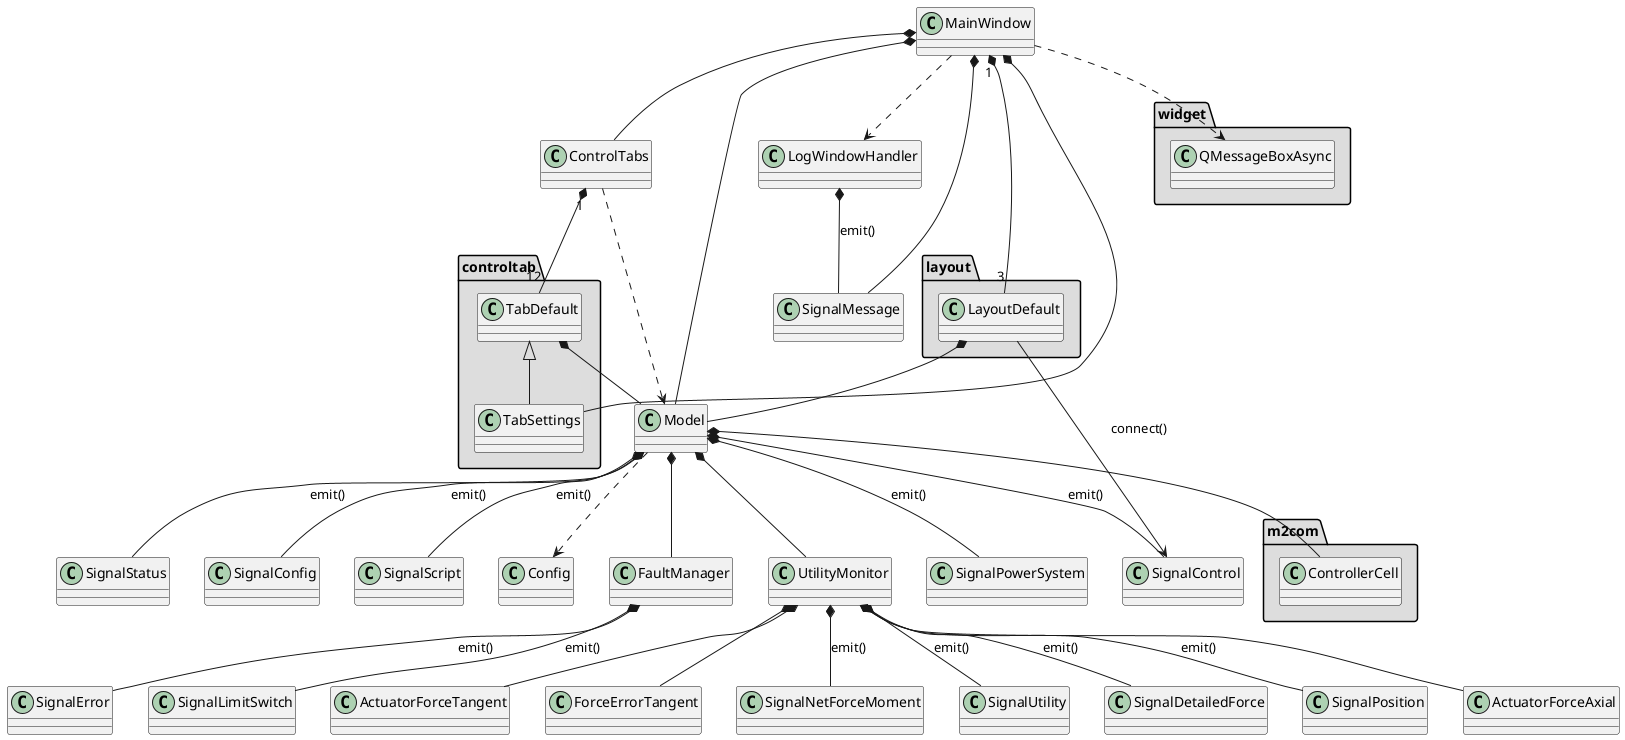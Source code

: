 @startuml
package "layout" #DDDDDD {
  class LayoutDefault
}

package "controltab" #DDDDDD {
  TabDefault <|-- TabSettings
}

package "m2com" #DDDDDD {
  class ControllerCell
}

package "widget" #DDDDDD {
  class QMessageBoxAsync
}

MainWindow *-- Model
MainWindow *-- ControlTabs
MainWindow *-- TabSettings
MainWindow "1" *-- "3" LayoutDefault
MainWindow *-- SignalMessage
MainWindow ..> LogWindowHandler
MainWindow ..> QMessageBoxAsync

Model *-- FaultManager
Model *-- UtilityMonitor
Model *-- SignalControl : emit()
Model *-- SignalPowerSystem : emit()
Model *-- SignalStatus : emit()
Model *-- SignalConfig : emit()
Model *-- SignalScript : emit()
Model ..> Config
Model *-- ControllerCell

FaultManager *-- SignalError : emit()
FaultManager *-- SignalLimitSwitch : emit()

UtilityMonitor *-- SignalUtility : emit()
UtilityMonitor *-- SignalDetailedForce : emit()
UtilityMonitor *-- SignalPosition : emit()

UtilityMonitor *-- ActuatorForceAxial
UtilityMonitor *-- ActuatorForceTangent
UtilityMonitor *-- ForceErrorTangent

UtilityMonitor *-- SignalNetForceMoment : emit()

LayoutDefault *-- Model
LayoutDefault --> SignalControl : connect()

LogWindowHandler *-- SignalMessage : emit()

ControlTabs ..> Model
ControlTabs "1" *-- "12" TabDefault

TabDefault *-- Model
@enduml
